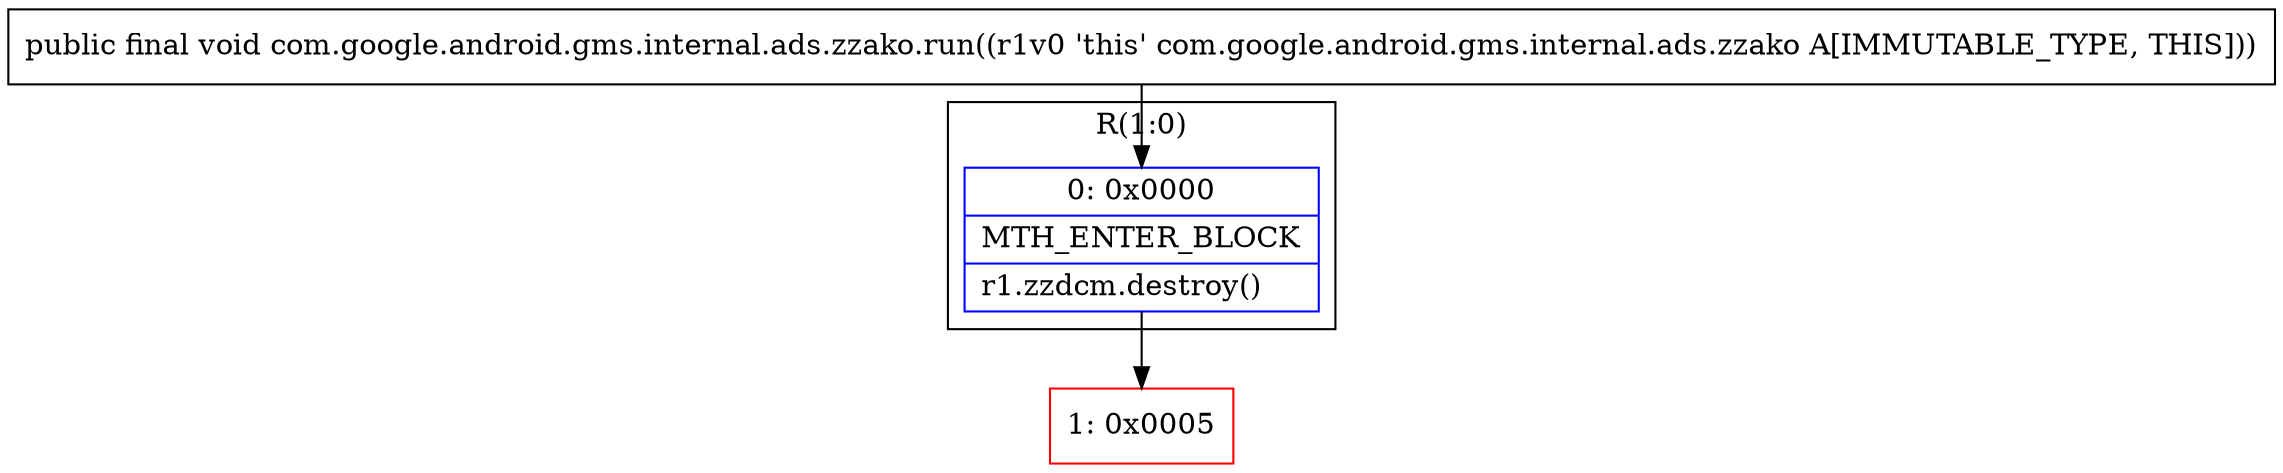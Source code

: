 digraph "CFG forcom.google.android.gms.internal.ads.zzako.run()V" {
subgraph cluster_Region_1266790007 {
label = "R(1:0)";
node [shape=record,color=blue];
Node_0 [shape=record,label="{0\:\ 0x0000|MTH_ENTER_BLOCK\l|r1.zzdcm.destroy()\l}"];
}
Node_1 [shape=record,color=red,label="{1\:\ 0x0005}"];
MethodNode[shape=record,label="{public final void com.google.android.gms.internal.ads.zzako.run((r1v0 'this' com.google.android.gms.internal.ads.zzako A[IMMUTABLE_TYPE, THIS])) }"];
MethodNode -> Node_0;
Node_0 -> Node_1;
}

